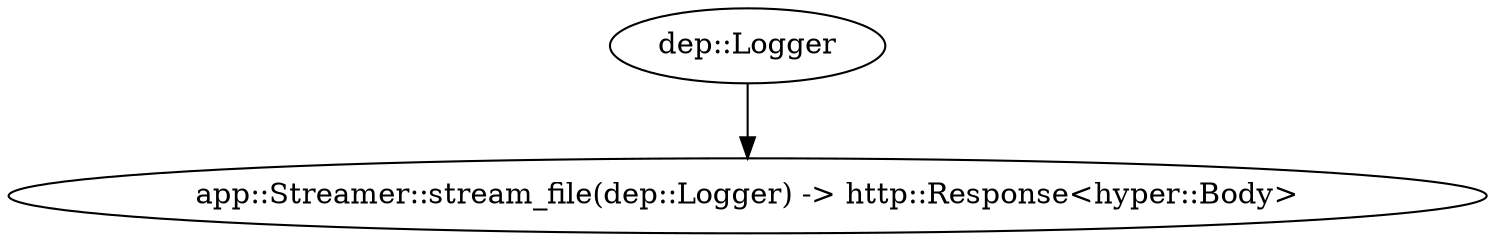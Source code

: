 digraph "/home" {
    0 [ label = "app::Streamer::stream_file(dep::Logger) -> http::Response<hyper::Body>"]
    1 [ label = "dep::Logger"]
    1 -> 0 [ ]
}
digraph app_state {
    0 [ label = "crate::ApplicationState() -> crate::ApplicationState"]
}